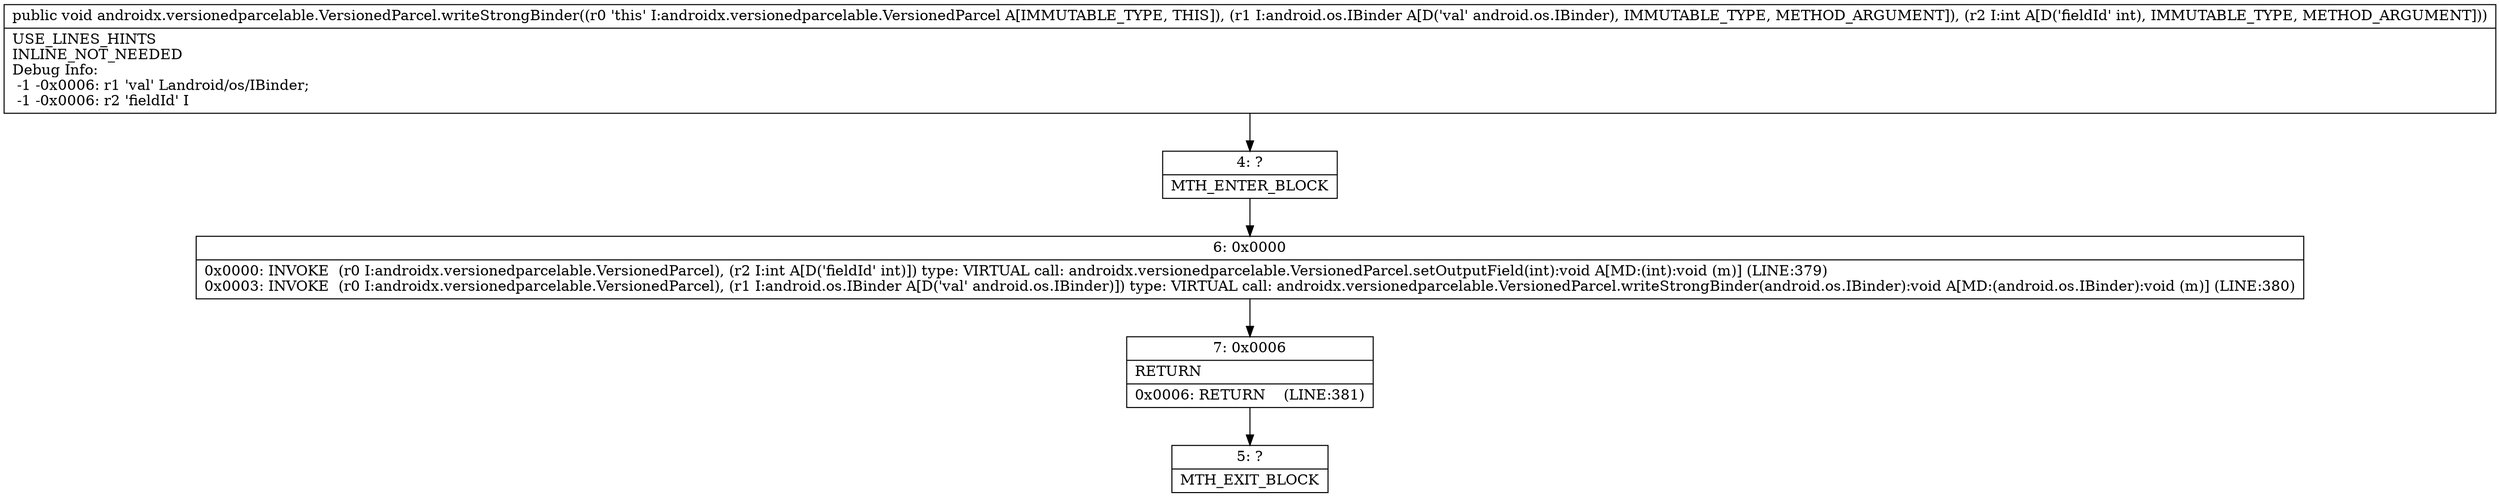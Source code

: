 digraph "CFG forandroidx.versionedparcelable.VersionedParcel.writeStrongBinder(Landroid\/os\/IBinder;I)V" {
Node_4 [shape=record,label="{4\:\ ?|MTH_ENTER_BLOCK\l}"];
Node_6 [shape=record,label="{6\:\ 0x0000|0x0000: INVOKE  (r0 I:androidx.versionedparcelable.VersionedParcel), (r2 I:int A[D('fieldId' int)]) type: VIRTUAL call: androidx.versionedparcelable.VersionedParcel.setOutputField(int):void A[MD:(int):void (m)] (LINE:379)\l0x0003: INVOKE  (r0 I:androidx.versionedparcelable.VersionedParcel), (r1 I:android.os.IBinder A[D('val' android.os.IBinder)]) type: VIRTUAL call: androidx.versionedparcelable.VersionedParcel.writeStrongBinder(android.os.IBinder):void A[MD:(android.os.IBinder):void (m)] (LINE:380)\l}"];
Node_7 [shape=record,label="{7\:\ 0x0006|RETURN\l|0x0006: RETURN    (LINE:381)\l}"];
Node_5 [shape=record,label="{5\:\ ?|MTH_EXIT_BLOCK\l}"];
MethodNode[shape=record,label="{public void androidx.versionedparcelable.VersionedParcel.writeStrongBinder((r0 'this' I:androidx.versionedparcelable.VersionedParcel A[IMMUTABLE_TYPE, THIS]), (r1 I:android.os.IBinder A[D('val' android.os.IBinder), IMMUTABLE_TYPE, METHOD_ARGUMENT]), (r2 I:int A[D('fieldId' int), IMMUTABLE_TYPE, METHOD_ARGUMENT]))  | USE_LINES_HINTS\lINLINE_NOT_NEEDED\lDebug Info:\l  \-1 \-0x0006: r1 'val' Landroid\/os\/IBinder;\l  \-1 \-0x0006: r2 'fieldId' I\l}"];
MethodNode -> Node_4;Node_4 -> Node_6;
Node_6 -> Node_7;
Node_7 -> Node_5;
}

